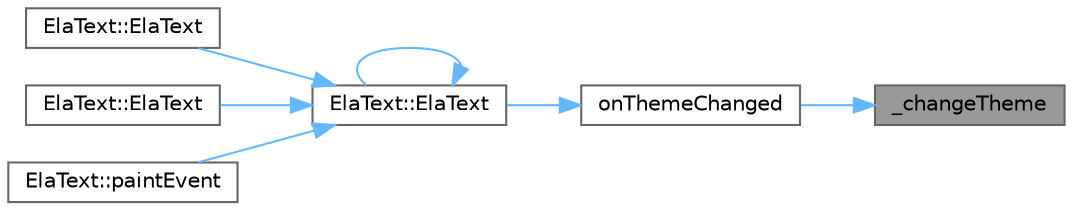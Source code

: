 digraph "_changeTheme"
{
 // LATEX_PDF_SIZE
  bgcolor="transparent";
  edge [fontname=Helvetica,fontsize=10,labelfontname=Helvetica,labelfontsize=10];
  node [fontname=Helvetica,fontsize=10,shape=box,height=0.2,width=0.4];
  rankdir="RL";
  Node1 [id="Node000001",label="_changeTheme",height=0.2,width=0.4,color="gray40", fillcolor="grey60", style="filled", fontcolor="black",tooltip="更改主题"];
  Node1 -> Node2 [id="edge1_Node000001_Node000002",dir="back",color="steelblue1",style="solid",tooltip=" "];
  Node2 [id="Node000002",label="onThemeChanged",height=0.2,width=0.4,color="grey40", fillcolor="white", style="filled",URL="$class_ela_text_private.html#acf666a8d5ef3e8a42f3c41d767d252db",tooltip="主题切换事件处理"];
  Node2 -> Node3 [id="edge2_Node000002_Node000003",dir="back",color="steelblue1",style="solid",tooltip=" "];
  Node3 [id="Node000003",label="ElaText::ElaText",height=0.2,width=0.4,color="grey40", fillcolor="white", style="filled",URL="$class_ela_text.html#a65713c0f1dcfcd5d75b7625ea66b48a8",tooltip="构造函数，初始化文本标签"];
  Node3 -> Node4 [id="edge3_Node000003_Node000004",dir="back",color="steelblue1",style="solid",tooltip=" "];
  Node4 [id="Node000004",label="ElaText::ElaText",height=0.2,width=0.4,color="grey40", fillcolor="white", style="filled",URL="$class_ela_text.html#a9a60797840d9131756216b2cc75e6da9",tooltip="构造函数，初始化带文本和像素大小的文本标签"];
  Node3 -> Node5 [id="edge4_Node000003_Node000005",dir="back",color="steelblue1",style="solid",tooltip=" "];
  Node5 [id="Node000005",label="ElaText::ElaText",height=0.2,width=0.4,color="grey40", fillcolor="white", style="filled",URL="$class_ela_text.html#a7be3edafac0992b13e27746fd5ee7584",tooltip="构造函数，初始化带文本的文本标签"];
  Node3 -> Node3 [id="edge5_Node000003_Node000003",dir="back",color="steelblue1",style="solid",tooltip=" "];
  Node3 -> Node6 [id="edge6_Node000003_Node000006",dir="back",color="steelblue1",style="solid",tooltip=" "];
  Node6 [id="Node000006",label="ElaText::paintEvent",height=0.2,width=0.4,color="grey40", fillcolor="white", style="filled",URL="$class_ela_text.html#aa71936647c7e332ab07cbec003a8c9a2",tooltip="绘制事件，绘制文本或图标"];
}
